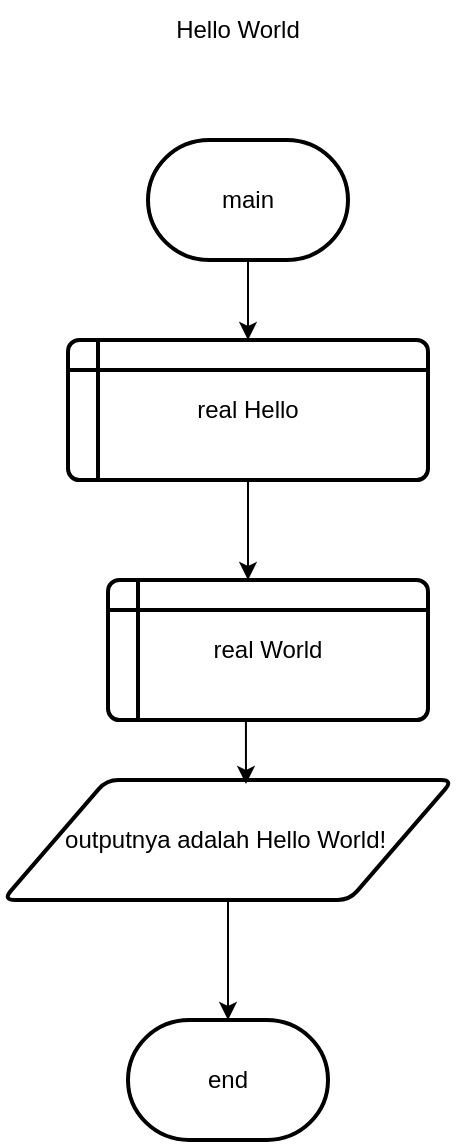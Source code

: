<mxfile version="21.8.1" type="device">
  <diagram name="Page-1" id="ZvcAFMYVVfhvzr2Gs4P6">
    <mxGraphModel dx="817" dy="447" grid="1" gridSize="10" guides="1" tooltips="1" connect="1" arrows="1" fold="1" page="1" pageScale="1" pageWidth="850" pageHeight="1100" math="0" shadow="0">
      <root>
        <mxCell id="0" />
        <mxCell id="1" parent="0" />
        <mxCell id="5X0HL28BaLjXPwZug0q--1" value="Hello World" style="text;html=1;strokeColor=none;fillColor=none;align=center;verticalAlign=middle;whiteSpace=wrap;rounded=0;" parent="1" vertex="1">
          <mxGeometry x="360" y="30" width="90" height="30" as="geometry" />
        </mxCell>
        <mxCell id="5X0HL28BaLjXPwZug0q--2" value="main" style="strokeWidth=2;html=1;shape=mxgraph.flowchart.terminator;whiteSpace=wrap;" parent="1" vertex="1">
          <mxGeometry x="360" y="100" width="100" height="60" as="geometry" />
        </mxCell>
        <mxCell id="5X0HL28BaLjXPwZug0q--3" value="real Hello" style="shape=internalStorage;whiteSpace=wrap;html=1;dx=15;dy=15;rounded=1;arcSize=8;strokeWidth=2;" parent="1" vertex="1">
          <mxGeometry x="320" y="200" width="180" height="70" as="geometry" />
        </mxCell>
        <mxCell id="5X0HL28BaLjXPwZug0q--4" value="outputnya adalah Hello World!&amp;nbsp;" style="shape=parallelogram;html=1;strokeWidth=2;perimeter=parallelogramPerimeter;whiteSpace=wrap;rounded=1;arcSize=12;size=0.23;" parent="1" vertex="1">
          <mxGeometry x="287.5" y="420" width="225" height="60" as="geometry" />
        </mxCell>
        <mxCell id="5X0HL28BaLjXPwZug0q--5" value="end" style="strokeWidth=2;html=1;shape=mxgraph.flowchart.terminator;whiteSpace=wrap;" parent="1" vertex="1">
          <mxGeometry x="350" y="540" width="100" height="60" as="geometry" />
        </mxCell>
        <mxCell id="5X0HL28BaLjXPwZug0q--6" value="" style="endArrow=classic;html=1;rounded=0;exitX=0.5;exitY=1;exitDx=0;exitDy=0;exitPerimeter=0;entryX=0.5;entryY=0;entryDx=0;entryDy=0;" parent="1" source="5X0HL28BaLjXPwZug0q--2" target="5X0HL28BaLjXPwZug0q--3" edge="1">
          <mxGeometry width="50" height="50" relative="1" as="geometry">
            <mxPoint x="400" y="370" as="sourcePoint" />
            <mxPoint x="450" y="320" as="targetPoint" />
          </mxGeometry>
        </mxCell>
        <mxCell id="5X0HL28BaLjXPwZug0q--7" value="" style="endArrow=classic;html=1;rounded=0;exitX=0.5;exitY=1;exitDx=0;exitDy=0;" parent="1" source="5X0HL28BaLjXPwZug0q--3" edge="1">
          <mxGeometry width="50" height="50" relative="1" as="geometry">
            <mxPoint x="400" y="370" as="sourcePoint" />
            <mxPoint x="410" y="320" as="targetPoint" />
          </mxGeometry>
        </mxCell>
        <mxCell id="5X0HL28BaLjXPwZug0q--8" value="" style="endArrow=classic;html=1;rounded=0;exitX=0.5;exitY=1;exitDx=0;exitDy=0;entryX=0.5;entryY=0;entryDx=0;entryDy=0;entryPerimeter=0;" parent="1" source="5X0HL28BaLjXPwZug0q--4" target="5X0HL28BaLjXPwZug0q--5" edge="1">
          <mxGeometry width="50" height="50" relative="1" as="geometry">
            <mxPoint x="400" y="370" as="sourcePoint" />
            <mxPoint x="450" y="320" as="targetPoint" />
          </mxGeometry>
        </mxCell>
        <mxCell id="s3OskoBVQD1IO8xio8r8-2" value="real World" style="shape=internalStorage;whiteSpace=wrap;html=1;dx=15;dy=15;rounded=1;arcSize=8;strokeWidth=2;" parent="1" vertex="1">
          <mxGeometry x="340" y="320" width="160" height="70" as="geometry" />
        </mxCell>
        <mxCell id="s3OskoBVQD1IO8xio8r8-3" value="" style="endArrow=classic;html=1;rounded=0;exitX=0.431;exitY=1;exitDx=0;exitDy=0;exitPerimeter=0;entryX=0.54;entryY=0.033;entryDx=0;entryDy=0;entryPerimeter=0;" parent="1" source="s3OskoBVQD1IO8xio8r8-2" target="5X0HL28BaLjXPwZug0q--4" edge="1">
          <mxGeometry width="50" height="50" relative="1" as="geometry">
            <mxPoint x="400" y="390" as="sourcePoint" />
            <mxPoint x="450" y="340" as="targetPoint" />
          </mxGeometry>
        </mxCell>
      </root>
    </mxGraphModel>
  </diagram>
</mxfile>
